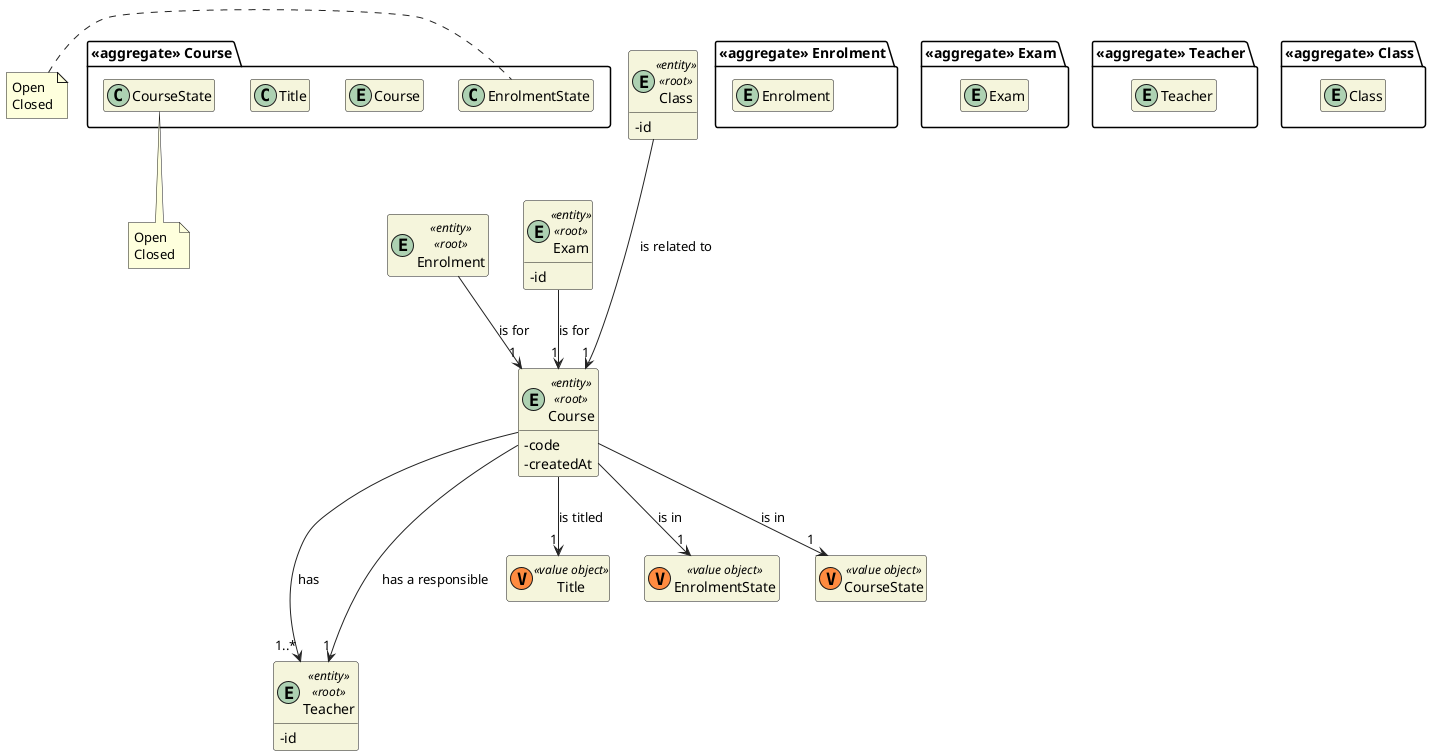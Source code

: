 @startuml DM-COURSE
'https://plantuml.com/class-diagram

skinparam classAttributeIconSize 0
hide empty attributes
hide empty methods
skinparam classBackgroundColor beige
skinparam ArrowColor #222222

package "<<aggregate>> Course" {
  entity Course

  class Title
  class EnrolmentState
  class CourseState
}

package "<<aggregate>> Enrolment" {
  entity Enrolment
}

entity Course <<entity>> <<root>> {
  - code
  - createdAt
}

entity Enrolment <<entity>> <<root>> {
}

package "<<aggregate>> Exam" {
  entity Exam
}

entity Exam <<entity>> <<root>> {
  -id
}

package "<<aggregate>> Teacher" {
  entity Teacher
}

entity Teacher <<entity>> <<root>> {
  -id
}

package "<<aggregate>> Class" {
  entity Class
}

entity Class <<entity>> <<root>> {
  -id
}

note left of EnrolmentState : Open\nClosed
note bottom of CourseState : Open\nClosed

class Title <<(V,#FF8B40) value object>> {}
class EnrolmentState <<(V,#FF8B40) value object>> {}
class CourseState <<(V,#FF8B40) value object>> {}

Course --> "1" Title : is titled
Course --> "1" EnrolmentState : is in
Course ---> "1..*" Teacher : has
Course --> "1" Teacher : has a responsible
Course --> "1" CourseState : is in

Enrolment --> "1" Course : is for

Exam --> "1" Course : is for

Class ---> "1" Course : is related to

@enduml

